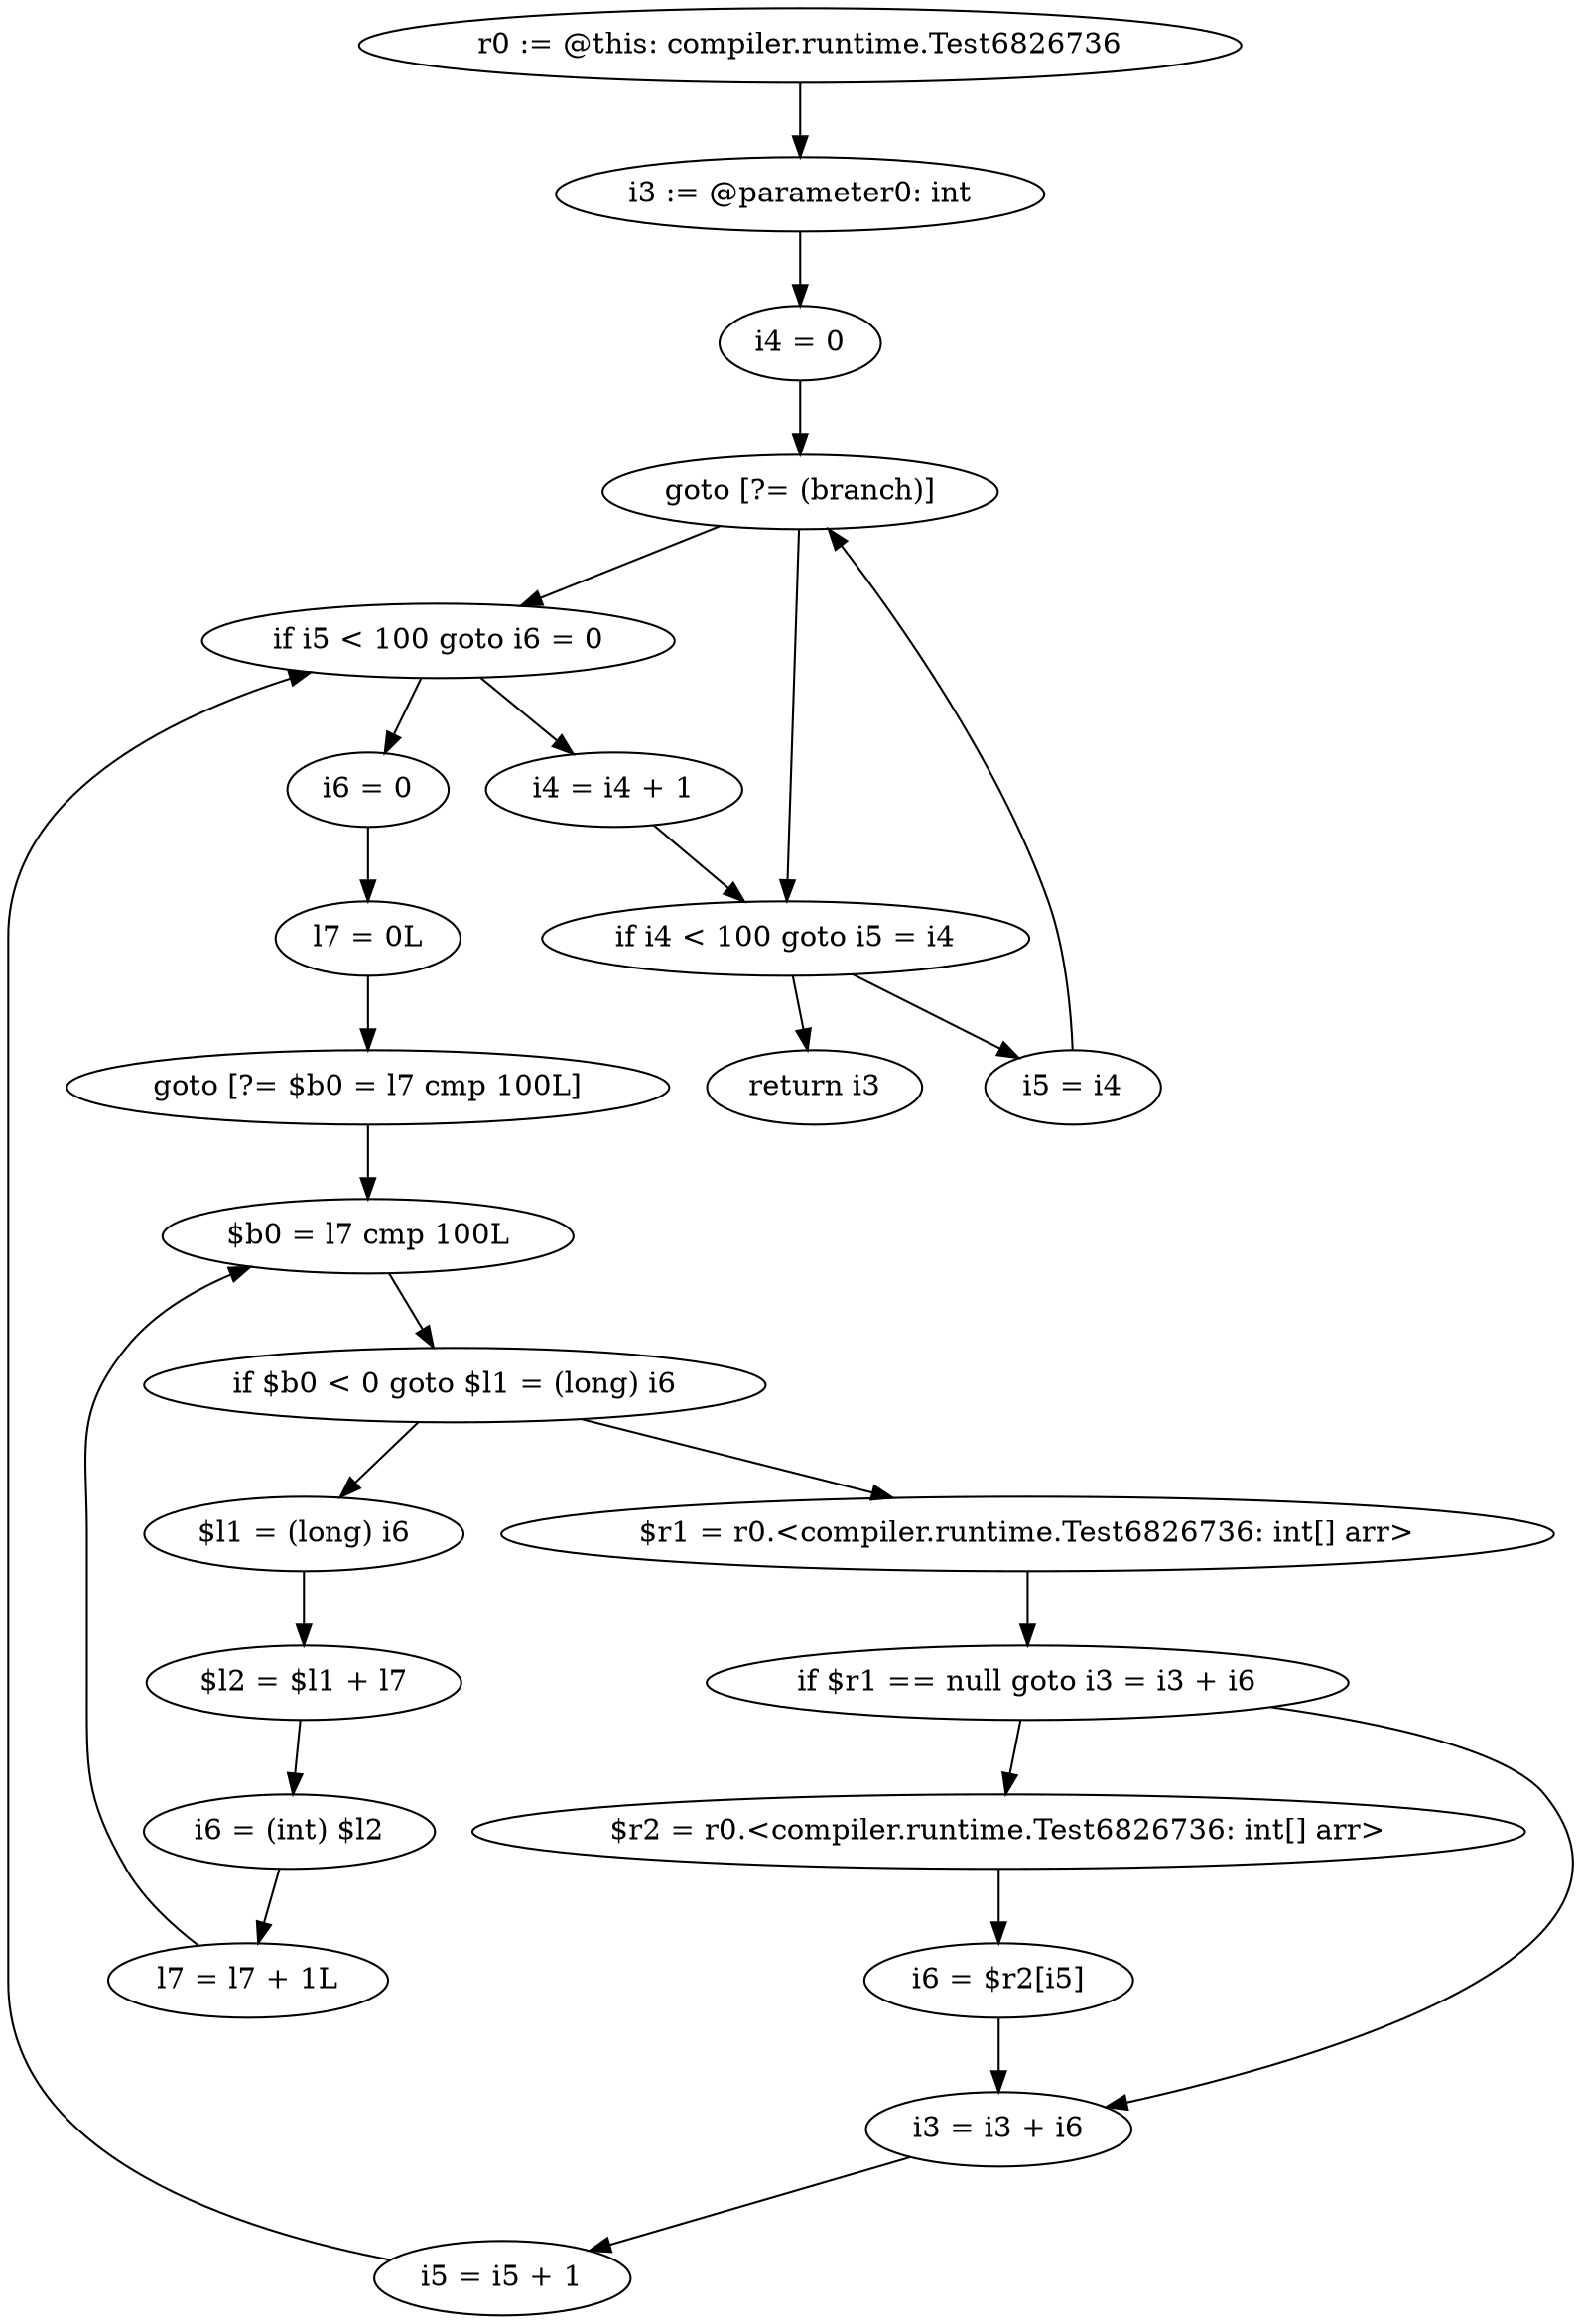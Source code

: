 digraph "unitGraph" {
    "r0 := @this: compiler.runtime.Test6826736"
    "i3 := @parameter0: int"
    "i4 = 0"
    "goto [?= (branch)]"
    "i5 = i4"
    "i6 = 0"
    "l7 = 0L"
    "goto [?= $b0 = l7 cmp 100L]"
    "$l1 = (long) i6"
    "$l2 = $l1 + l7"
    "i6 = (int) $l2"
    "l7 = l7 + 1L"
    "$b0 = l7 cmp 100L"
    "if $b0 < 0 goto $l1 = (long) i6"
    "$r1 = r0.<compiler.runtime.Test6826736: int[] arr>"
    "if $r1 == null goto i3 = i3 + i6"
    "$r2 = r0.<compiler.runtime.Test6826736: int[] arr>"
    "i6 = $r2[i5]"
    "i3 = i3 + i6"
    "i5 = i5 + 1"
    "if i5 < 100 goto i6 = 0"
    "i4 = i4 + 1"
    "if i4 < 100 goto i5 = i4"
    "return i3"
    "r0 := @this: compiler.runtime.Test6826736"->"i3 := @parameter0: int";
    "i3 := @parameter0: int"->"i4 = 0";
    "i4 = 0"->"goto [?= (branch)]";
    "goto [?= (branch)]"->"if i4 < 100 goto i5 = i4";
    "i5 = i4"->"goto [?= (branch)]";
    "goto [?= (branch)]"->"if i5 < 100 goto i6 = 0";
    "i6 = 0"->"l7 = 0L";
    "l7 = 0L"->"goto [?= $b0 = l7 cmp 100L]";
    "goto [?= $b0 = l7 cmp 100L]"->"$b0 = l7 cmp 100L";
    "$l1 = (long) i6"->"$l2 = $l1 + l7";
    "$l2 = $l1 + l7"->"i6 = (int) $l2";
    "i6 = (int) $l2"->"l7 = l7 + 1L";
    "l7 = l7 + 1L"->"$b0 = l7 cmp 100L";
    "$b0 = l7 cmp 100L"->"if $b0 < 0 goto $l1 = (long) i6";
    "if $b0 < 0 goto $l1 = (long) i6"->"$r1 = r0.<compiler.runtime.Test6826736: int[] arr>";
    "if $b0 < 0 goto $l1 = (long) i6"->"$l1 = (long) i6";
    "$r1 = r0.<compiler.runtime.Test6826736: int[] arr>"->"if $r1 == null goto i3 = i3 + i6";
    "if $r1 == null goto i3 = i3 + i6"->"$r2 = r0.<compiler.runtime.Test6826736: int[] arr>";
    "if $r1 == null goto i3 = i3 + i6"->"i3 = i3 + i6";
    "$r2 = r0.<compiler.runtime.Test6826736: int[] arr>"->"i6 = $r2[i5]";
    "i6 = $r2[i5]"->"i3 = i3 + i6";
    "i3 = i3 + i6"->"i5 = i5 + 1";
    "i5 = i5 + 1"->"if i5 < 100 goto i6 = 0";
    "if i5 < 100 goto i6 = 0"->"i4 = i4 + 1";
    "if i5 < 100 goto i6 = 0"->"i6 = 0";
    "i4 = i4 + 1"->"if i4 < 100 goto i5 = i4";
    "if i4 < 100 goto i5 = i4"->"return i3";
    "if i4 < 100 goto i5 = i4"->"i5 = i4";
}
